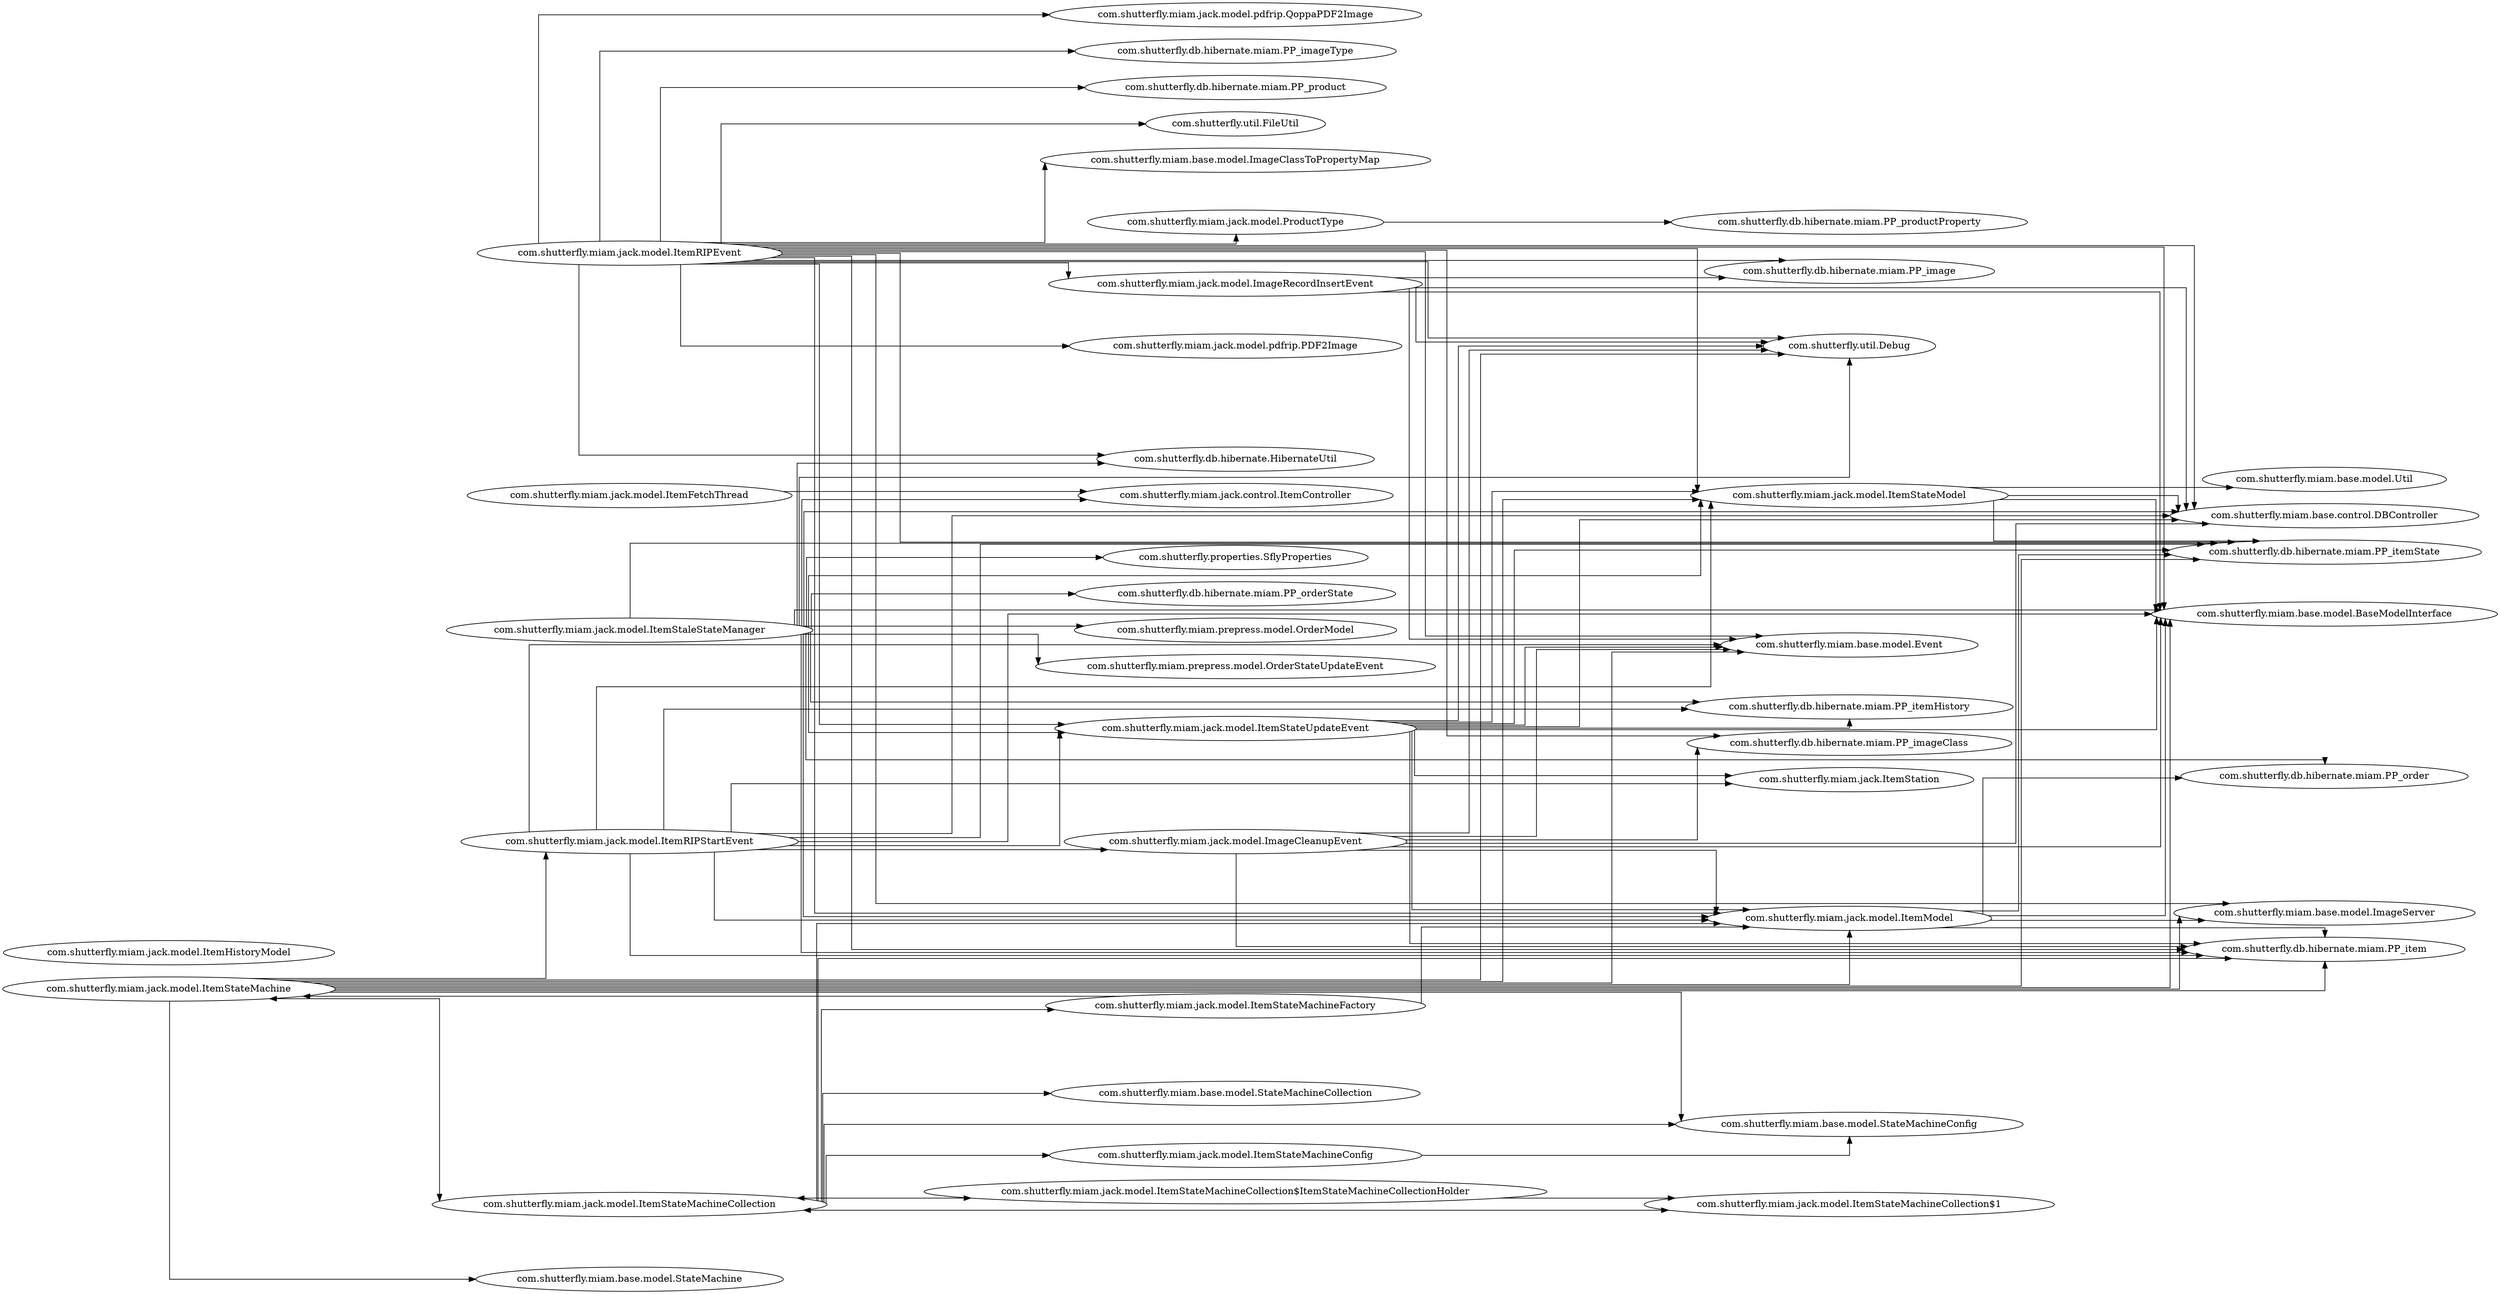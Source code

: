 digraph dependencyGraph {
 concentrate=true;
 rankdir="LR"; 
ranksep="2.0";
"com.shutterfly.miam.jack.model.ImageCleanupEvent"; 
"com.shutterfly.miam.jack.model.ImageCleanupEvent"->"com.shutterfly.miam.base.model.Event";
"com.shutterfly.miam.jack.model.ImageCleanupEvent"->"com.shutterfly.miam.base.model.BaseModelInterface";
"com.shutterfly.miam.jack.model.ImageCleanupEvent"->"com.shutterfly.miam.jack.model.ItemModel";
"com.shutterfly.miam.jack.model.ImageCleanupEvent"->"com.shutterfly.db.hibernate.miam.PP_imageClass";
"com.shutterfly.miam.jack.model.ImageCleanupEvent"->"com.shutterfly.util.Debug";
"com.shutterfly.miam.jack.model.ImageCleanupEvent"->"com.shutterfly.miam.base.control.DBController";
"com.shutterfly.miam.jack.model.ImageCleanupEvent"->"com.shutterfly.db.hibernate.miam.PP_item";
"com.shutterfly.miam.jack.model.ImageRecordInsertEvent"; 
"com.shutterfly.miam.jack.model.ImageRecordInsertEvent"->"com.shutterfly.miam.base.model.Event";
"com.shutterfly.miam.jack.model.ImageRecordInsertEvent"->"com.shutterfly.db.hibernate.miam.PP_image";
"com.shutterfly.miam.jack.model.ImageRecordInsertEvent"->"com.shutterfly.miam.base.model.BaseModelInterface";
"com.shutterfly.miam.jack.model.ImageRecordInsertEvent"->"com.shutterfly.util.Debug";
"com.shutterfly.miam.jack.model.ImageRecordInsertEvent"->"com.shutterfly.miam.base.control.DBController";
"com.shutterfly.miam.jack.model.ItemFetchThread"; 
"com.shutterfly.miam.jack.model.ItemFetchThread"->"com.shutterfly.miam.jack.control.ItemController";
"com.shutterfly.miam.jack.model.ItemHistoryModel"; 
"com.shutterfly.miam.jack.model.ItemModel"; 
"com.shutterfly.miam.jack.model.ItemModel"->"com.shutterfly.miam.base.model.BaseModelInterface";
"com.shutterfly.miam.jack.model.ItemModel"->"com.shutterfly.db.hibernate.miam.PP_item";
"com.shutterfly.miam.jack.model.ItemModel"->"com.shutterfly.miam.base.model.ImageServer";
"com.shutterfly.miam.jack.model.ItemModel"->"com.shutterfly.db.hibernate.miam.PP_itemState";
"com.shutterfly.miam.jack.model.ItemModel"->"com.shutterfly.db.hibernate.miam.PP_order";
"com.shutterfly.miam.jack.model.ItemRIPEvent"; 
"com.shutterfly.miam.jack.model.ItemRIPEvent"->"com.shutterfly.miam.base.model.Event";
"com.shutterfly.miam.jack.model.ItemRIPEvent"->"com.shutterfly.db.hibernate.miam.PP_image";
"com.shutterfly.miam.jack.model.ItemRIPEvent"->"com.shutterfly.miam.base.model.BaseModelInterface";
"com.shutterfly.miam.jack.model.ItemRIPEvent"->"com.shutterfly.miam.jack.model.ItemStateUpdateEvent";
"com.shutterfly.miam.jack.model.ItemRIPEvent"->"com.shutterfly.miam.jack.model.ProductType";
"com.shutterfly.miam.jack.model.ItemRIPEvent"->"com.shutterfly.miam.jack.model.ImageRecordInsertEvent";
"com.shutterfly.miam.jack.model.ItemRIPEvent"->"com.shutterfly.miam.jack.model.ItemModel";
"com.shutterfly.miam.jack.model.ItemRIPEvent"->"com.shutterfly.miam.jack.model.ItemStateModel";
"com.shutterfly.miam.jack.model.ItemRIPEvent"->"com.shutterfly.db.hibernate.miam.PP_imageClass";
"com.shutterfly.miam.jack.model.ItemRIPEvent"->"com.shutterfly.miam.jack.model.pdfrip.PDF2Image";
"com.shutterfly.miam.jack.model.ItemRIPEvent"->"com.shutterfly.db.hibernate.miam.PP_itemState";
"com.shutterfly.miam.jack.model.ItemRIPEvent"->"com.shutterfly.miam.jack.model.pdfrip.QoppaPDF2Image";
"com.shutterfly.miam.jack.model.ItemRIPEvent"->"com.shutterfly.db.hibernate.miam.PP_imageType";
"com.shutterfly.miam.jack.model.ItemRIPEvent"->"com.shutterfly.miam.base.control.DBController";
"com.shutterfly.miam.jack.model.ItemRIPEvent"->"com.shutterfly.db.hibernate.miam.PP_item";
"com.shutterfly.miam.jack.model.ItemRIPEvent"->"com.shutterfly.db.hibernate.miam.PP_product";
"com.shutterfly.miam.jack.model.ItemRIPEvent"->"com.shutterfly.miam.base.model.ImageServer";
"com.shutterfly.miam.jack.model.ItemRIPEvent"->"com.shutterfly.db.hibernate.HibernateUtil";
"com.shutterfly.miam.jack.model.ItemRIPEvent"->"com.shutterfly.util.FileUtil";
"com.shutterfly.miam.jack.model.ItemRIPEvent"->"com.shutterfly.miam.base.model.ImageClassToPropertyMap";
"com.shutterfly.miam.jack.model.ItemRIPEvent"->"com.shutterfly.util.Debug";
"com.shutterfly.miam.jack.model.ItemRIPStartEvent"; 
"com.shutterfly.miam.jack.model.ItemRIPStartEvent"->"com.shutterfly.miam.base.model.Event";
"com.shutterfly.miam.jack.model.ItemRIPStartEvent"->"com.shutterfly.miam.base.model.BaseModelInterface";
"com.shutterfly.miam.jack.model.ItemRIPStartEvent"->"com.shutterfly.miam.jack.model.ItemStateUpdateEvent";
"com.shutterfly.miam.jack.model.ItemRIPStartEvent"->"com.shutterfly.miam.jack.model.ItemModel";
"com.shutterfly.miam.jack.model.ItemRIPStartEvent"->"com.shutterfly.miam.jack.model.ItemStateModel";
"com.shutterfly.miam.jack.model.ItemRIPStartEvent"->"com.shutterfly.db.hibernate.miam.PP_itemState";
"com.shutterfly.miam.jack.model.ItemRIPStartEvent"->"com.shutterfly.miam.jack.model.ImageCleanupEvent";
"com.shutterfly.miam.jack.model.ItemRIPStartEvent"->"com.shutterfly.db.hibernate.miam.PP_itemHistory";
"com.shutterfly.miam.jack.model.ItemRIPStartEvent"->"com.shutterfly.miam.base.control.DBController";
"com.shutterfly.miam.jack.model.ItemRIPStartEvent"->"com.shutterfly.db.hibernate.miam.PP_item";
"com.shutterfly.miam.jack.model.ItemRIPStartEvent"->"com.shutterfly.miam.jack.ItemStation";
"com.shutterfly.miam.jack.model.ItemStaleStateManager"; 
"com.shutterfly.miam.jack.model.ItemStaleStateManager"->"com.shutterfly.miam.jack.model.ItemStateModel";
"com.shutterfly.miam.jack.model.ItemStaleStateManager"->"com.shutterfly.properties.SflyProperties";
"com.shutterfly.miam.jack.model.ItemStaleStateManager"->"com.shutterfly.miam.jack.model.ItemModel";
"com.shutterfly.miam.jack.model.ItemStaleStateManager"->"com.shutterfly.db.hibernate.miam.PP_itemHistory";
"com.shutterfly.miam.jack.model.ItemStaleStateManager"->"com.shutterfly.db.hibernate.miam.PP_item";
"com.shutterfly.miam.jack.model.ItemStaleStateManager"->"com.shutterfly.db.hibernate.miam.PP_orderState";
"com.shutterfly.miam.jack.model.ItemStaleStateManager"->"com.shutterfly.miam.prepress.model.OrderModel";
"com.shutterfly.miam.jack.model.ItemStaleStateManager"->"com.shutterfly.miam.jack.model.ItemStateUpdateEvent";
"com.shutterfly.miam.jack.model.ItemStaleStateManager"->"com.shutterfly.miam.prepress.model.OrderStateUpdateEvent";
"com.shutterfly.miam.jack.model.ItemStaleStateManager"->"com.shutterfly.util.Debug";
"com.shutterfly.miam.jack.model.ItemStaleStateManager"->"com.shutterfly.db.hibernate.HibernateUtil";
"com.shutterfly.miam.jack.model.ItemStaleStateManager"->"com.shutterfly.miam.jack.control.ItemController";
"com.shutterfly.miam.jack.model.ItemStaleStateManager"->"com.shutterfly.db.hibernate.miam.PP_itemState";
"com.shutterfly.miam.jack.model.ItemStaleStateManager"->"com.shutterfly.miam.base.model.BaseModelInterface";
"com.shutterfly.miam.jack.model.ItemStaleStateManager"->"com.shutterfly.miam.base.control.DBController";
"com.shutterfly.miam.jack.model.ItemStaleStateManager"->"com.shutterfly.db.hibernate.miam.PP_order";
"com.shutterfly.miam.jack.model.ItemStateMachine"; 
"com.shutterfly.miam.jack.model.ItemStateMachine"->"com.shutterfly.miam.base.model.StateMachine";
"com.shutterfly.miam.jack.model.ItemStateMachine"->"com.shutterfly.miam.jack.model.ItemModel";
"com.shutterfly.miam.jack.model.ItemStateMachine"->"com.shutterfly.miam.base.model.Event";
"com.shutterfly.miam.jack.model.ItemStateMachine"->"com.shutterfly.miam.jack.model.ItemStateModel";
"com.shutterfly.miam.jack.model.ItemStateMachine"->"com.shutterfly.miam.base.model.ImageServer";
"com.shutterfly.miam.jack.model.ItemStateMachine"->"com.shutterfly.miam.jack.model.ItemRIPStartEvent";
"com.shutterfly.miam.jack.model.ItemStateMachine"->"com.shutterfly.miam.base.model.BaseModelInterface";
"com.shutterfly.miam.jack.model.ItemStateMachine"->"com.shutterfly.miam.base.model.StateMachineConfig";
"com.shutterfly.miam.jack.model.ItemStateMachine"->"com.shutterfly.miam.jack.model.ItemStateMachineCollection";
"com.shutterfly.miam.jack.model.ItemStateMachine"->"com.shutterfly.util.Debug";
"com.shutterfly.miam.jack.model.ItemStateMachine"->"com.shutterfly.db.hibernate.miam.PP_item";
"com.shutterfly.miam.jack.model.ItemStateMachine"->"com.shutterfly.db.hibernate.miam.PP_itemState";
"com.shutterfly.miam.jack.model.ItemStateMachineCollection$1"; 
"com.shutterfly.miam.jack.model.ItemStateMachineCollection$1"->"com.shutterfly.miam.jack.model.ItemStateMachineCollection";
"com.shutterfly.miam.jack.model.ItemStateMachineCollection$ItemStateMachineCollectionHolder"; 
"com.shutterfly.miam.jack.model.ItemStateMachineCollection$ItemStateMachineCollectionHolder"->"com.shutterfly.miam.jack.model.ItemStateMachineCollection";
"com.shutterfly.miam.jack.model.ItemStateMachineCollection$ItemStateMachineCollectionHolder"->"com.shutterfly.miam.jack.model.ItemStateMachineCollection$1";
"com.shutterfly.miam.jack.model.ItemStateMachineCollection"; 
"com.shutterfly.miam.jack.model.ItemStateMachineCollection"->"com.shutterfly.miam.base.model.StateMachineCollection";
"com.shutterfly.miam.jack.model.ItemStateMachineCollection"->"com.shutterfly.miam.jack.model.ItemStateMachine";
"com.shutterfly.miam.jack.model.ItemStateMachineCollection"->"com.shutterfly.miam.jack.model.ItemStateMachineConfig";
"com.shutterfly.miam.jack.model.ItemStateMachineCollection"->"com.shutterfly.miam.jack.model.ItemModel";
"com.shutterfly.miam.jack.model.ItemStateMachineCollection"->"com.shutterfly.miam.jack.model.ItemStateMachineCollection$1";
"com.shutterfly.miam.jack.model.ItemStateMachineCollection"->"com.shutterfly.miam.jack.model.ItemStateMachineCollection$ItemStateMachineCollectionHolder";
"com.shutterfly.miam.jack.model.ItemStateMachineCollection"->"com.shutterfly.miam.jack.model.ItemStateMachineFactory";
"com.shutterfly.miam.jack.model.ItemStateMachineCollection"->"com.shutterfly.miam.base.model.StateMachineConfig";
"com.shutterfly.miam.jack.model.ItemStateMachineCollection"->"com.shutterfly.db.hibernate.miam.PP_item";
"com.shutterfly.miam.jack.model.ItemStateMachineConfig"; 
"com.shutterfly.miam.jack.model.ItemStateMachineConfig"->"com.shutterfly.miam.base.model.StateMachineConfig";
"com.shutterfly.miam.jack.model.ItemStateMachineFactory"; 
"com.shutterfly.miam.jack.model.ItemStateMachineFactory"->"com.shutterfly.miam.jack.model.ItemModel";
"com.shutterfly.miam.jack.model.ItemStateMachineFactory"->"com.shutterfly.miam.jack.model.ItemStateMachine";
"com.shutterfly.miam.jack.model.ItemStateModel"; 
"com.shutterfly.miam.jack.model.ItemStateModel"->"com.shutterfly.db.hibernate.miam.PP_itemState";
"com.shutterfly.miam.jack.model.ItemStateModel"->"com.shutterfly.miam.base.model.BaseModelInterface";
"com.shutterfly.miam.jack.model.ItemStateModel"->"com.shutterfly.miam.base.control.DBController";
"com.shutterfly.miam.jack.model.ItemStateModel"->"com.shutterfly.miam.base.model.Util";
"com.shutterfly.miam.jack.model.ItemStateUpdateEvent"; 
"com.shutterfly.miam.jack.model.ItemStateUpdateEvent"->"com.shutterfly.miam.base.model.Event";
"com.shutterfly.miam.jack.model.ItemStateUpdateEvent"->"com.shutterfly.miam.jack.model.ItemStateModel";
"com.shutterfly.miam.jack.model.ItemStateUpdateEvent"->"com.shutterfly.miam.base.model.BaseModelInterface";
"com.shutterfly.miam.jack.model.ItemStateUpdateEvent"->"com.shutterfly.db.hibernate.miam.PP_itemHistory";
"com.shutterfly.miam.jack.model.ItemStateUpdateEvent"->"com.shutterfly.miam.jack.model.ItemModel";
"com.shutterfly.miam.jack.model.ItemStateUpdateEvent"->"com.shutterfly.db.hibernate.miam.PP_item";
"com.shutterfly.miam.jack.model.ItemStateUpdateEvent"->"com.shutterfly.db.hibernate.miam.PP_itemState";
"com.shutterfly.miam.jack.model.ItemStateUpdateEvent"->"com.shutterfly.miam.base.control.DBController";
"com.shutterfly.miam.jack.model.ItemStateUpdateEvent"->"com.shutterfly.util.Debug";
"com.shutterfly.miam.jack.model.ItemStateUpdateEvent"->"com.shutterfly.miam.jack.ItemStation";
"com.shutterfly.miam.jack.model.ProductType"; 
"com.shutterfly.miam.jack.model.ProductType"->"com.shutterfly.db.hibernate.miam.PP_productProperty";
splines="ortho";
}